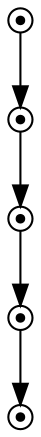 digraph G {
Player1X1XGround0X1XSausage00X1XSausage10X1XIsland0X1X		[ label="" shape=point peripheries=2 ];
Player1X1XGround0X1XSausage01X2XSausage10X1XIsland0X1X		[ label="" shape=point peripheries=2 ];
Player1X1XGround0X1XSausage01X2XSausage10X1XIsland1X1X		[ label="" shape=point peripheries=2 ];
Player1X1XGround0X1XSausage01X2XSausage11X2XIsland1X1X		[ label="" shape=point peripheries=2 ];
Player1X1XGround0X1XSausage01X0XSausage11X2XIsland1X1X		[ label="" shape=point peripheries=2 ];
	"Player1X1XGround0X1XSausage00X1XSausage10X1XIsland0X1X" -> "Player1X1XGround0X1XSausage01X2XSausage10X1XIsland0X1X";
	"Player1X1XGround0X1XSausage01X2XSausage10X1XIsland0X1X" -> "Player1X1XGround0X1XSausage01X2XSausage10X1XIsland1X1X";
	"Player1X1XGround0X1XSausage01X2XSausage10X1XIsland1X1X" -> "Player1X1XGround0X1XSausage01X2XSausage11X2XIsland1X1X";
	"Player1X1XGround0X1XSausage01X2XSausage11X2XIsland1X1X" -> "Player1X1XGround0X1XSausage01X0XSausage11X2XIsland1X1X";
}